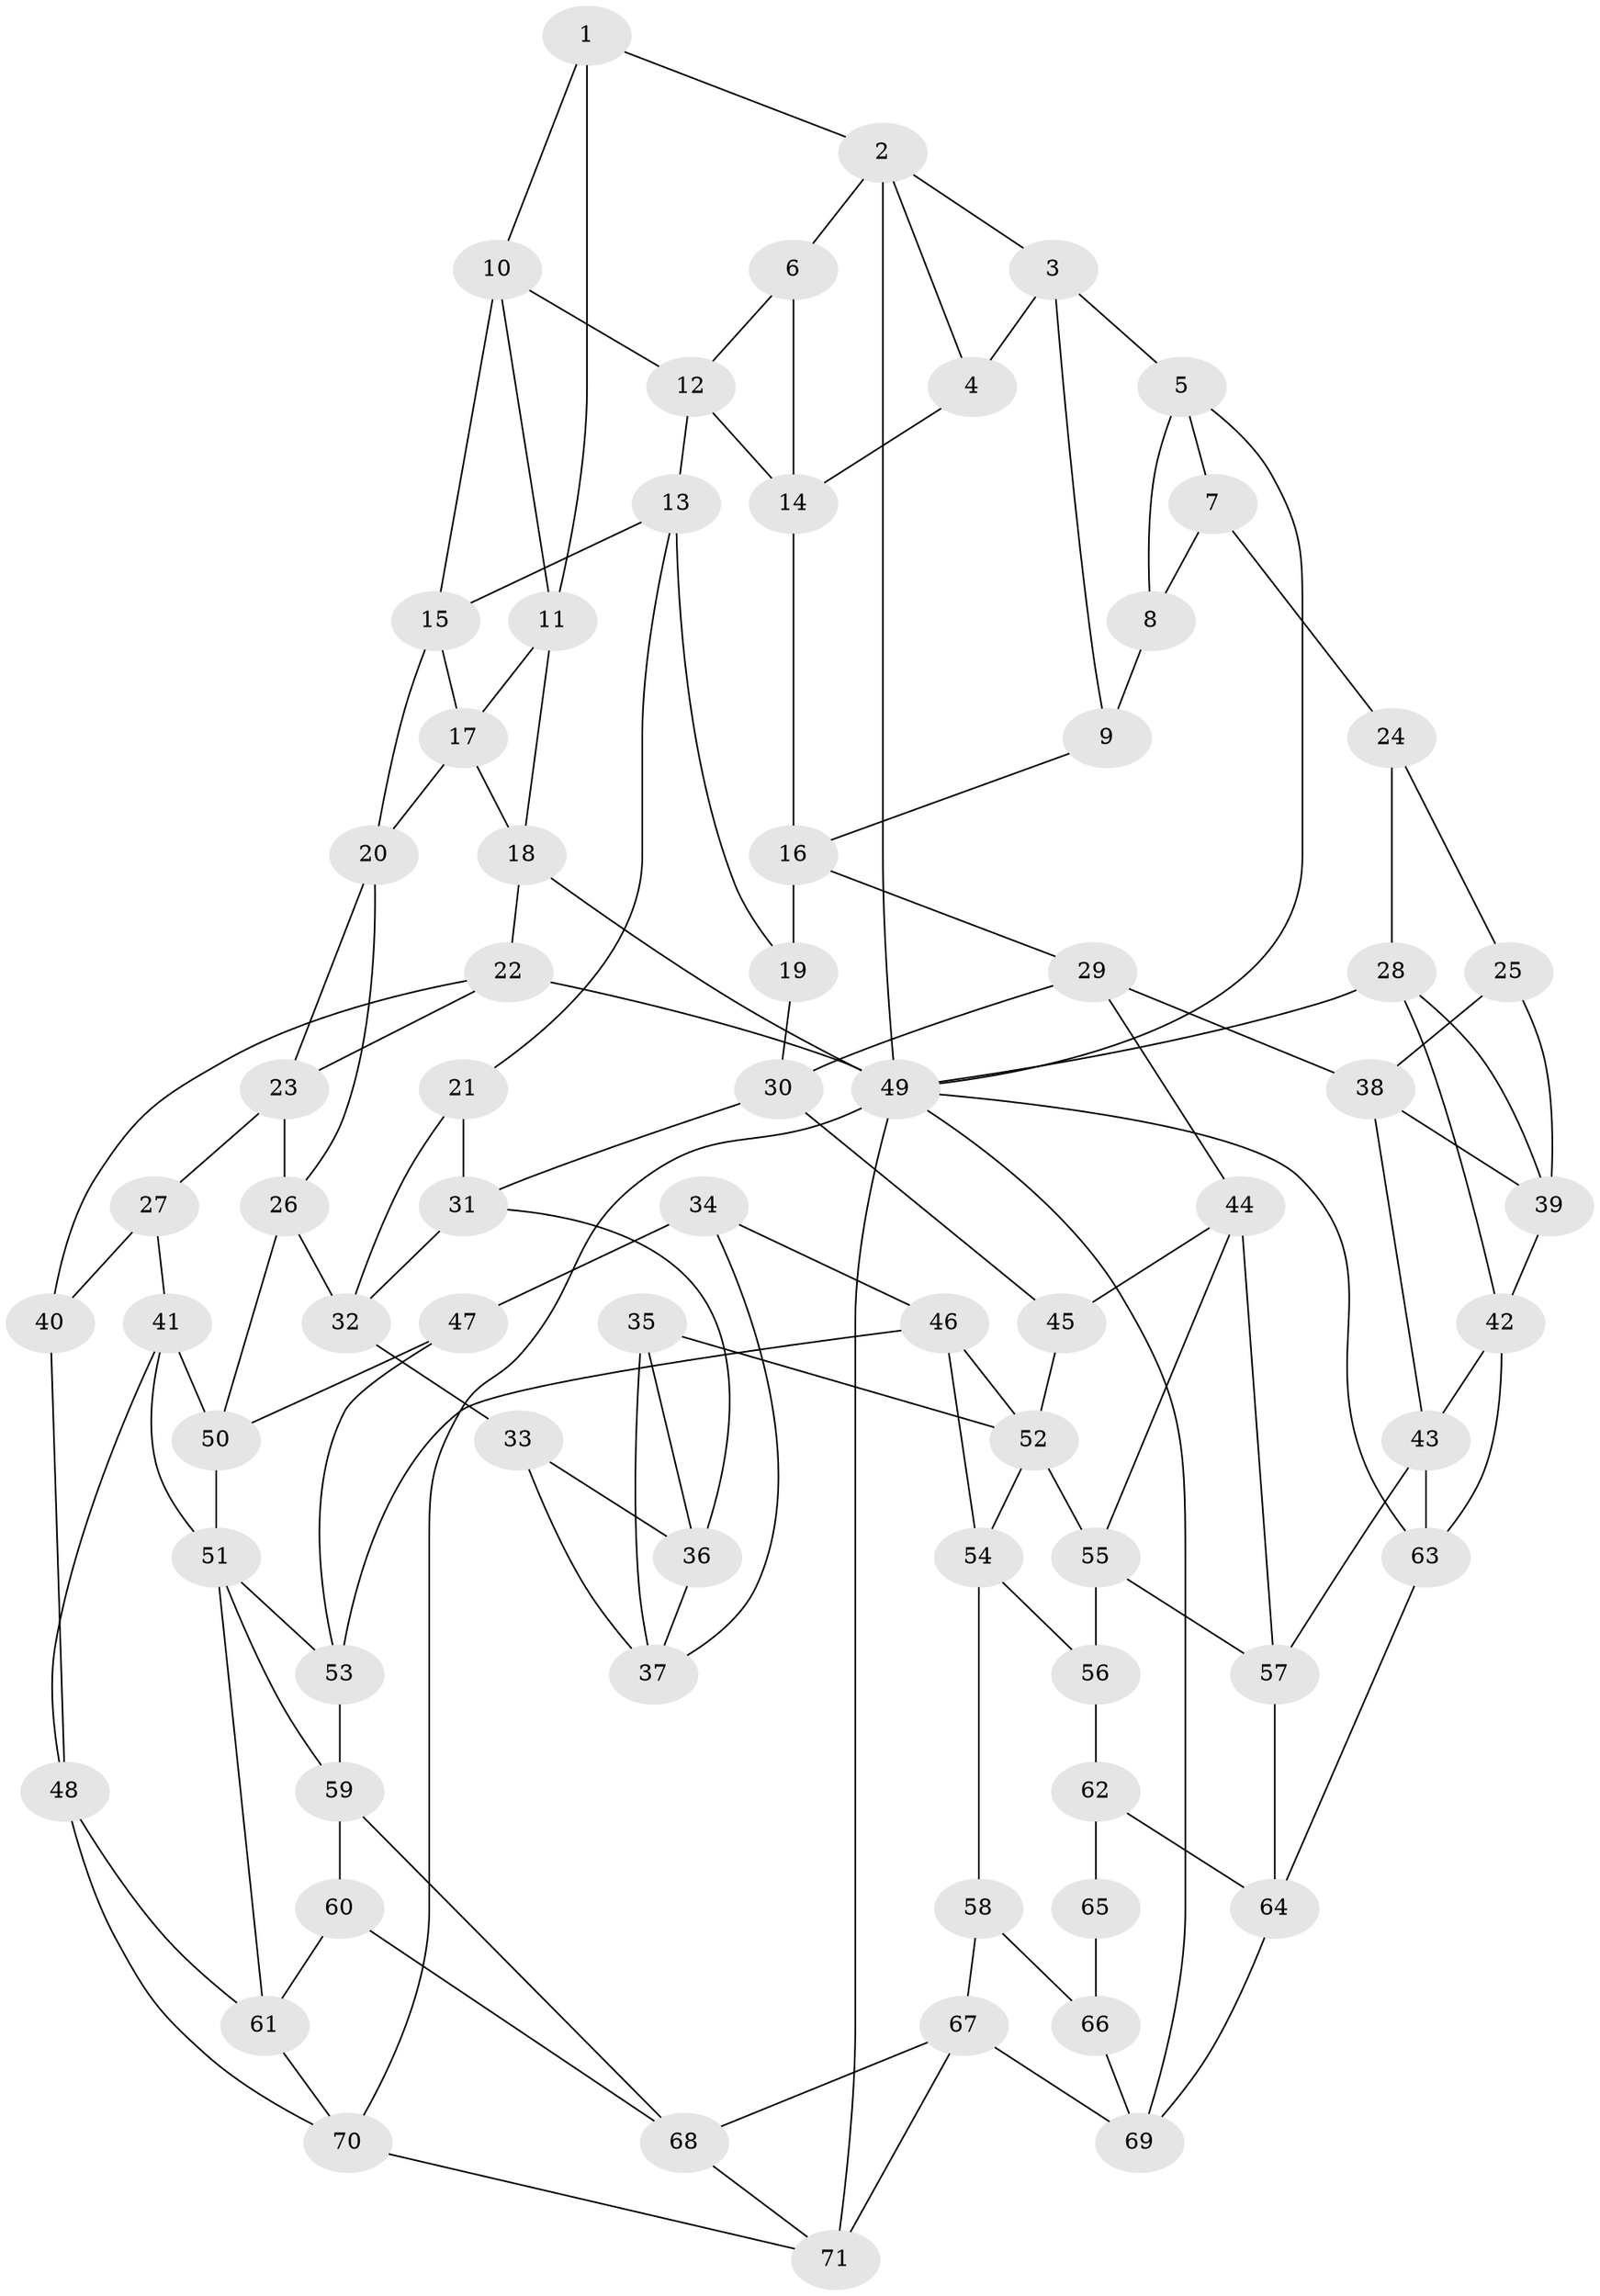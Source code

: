 // original degree distribution, {3: 0.014184397163120567, 4: 0.2198581560283688, 5: 0.5673758865248227, 6: 0.19858156028368795}
// Generated by graph-tools (version 1.1) at 2025/27/03/09/25 03:27:05]
// undirected, 71 vertices, 134 edges
graph export_dot {
graph [start="1"]
  node [color=gray90,style=filled];
  1;
  2;
  3;
  4;
  5;
  6;
  7;
  8;
  9;
  10;
  11;
  12;
  13;
  14;
  15;
  16;
  17;
  18;
  19;
  20;
  21;
  22;
  23;
  24;
  25;
  26;
  27;
  28;
  29;
  30;
  31;
  32;
  33;
  34;
  35;
  36;
  37;
  38;
  39;
  40;
  41;
  42;
  43;
  44;
  45;
  46;
  47;
  48;
  49;
  50;
  51;
  52;
  53;
  54;
  55;
  56;
  57;
  58;
  59;
  60;
  61;
  62;
  63;
  64;
  65;
  66;
  67;
  68;
  69;
  70;
  71;
  1 -- 2 [weight=1.0];
  1 -- 10 [weight=1.0];
  1 -- 11 [weight=1.0];
  2 -- 3 [weight=1.0];
  2 -- 4 [weight=1.0];
  2 -- 6 [weight=1.0];
  2 -- 49 [weight=2.0];
  3 -- 4 [weight=1.0];
  3 -- 5 [weight=1.0];
  3 -- 9 [weight=1.0];
  4 -- 14 [weight=1.0];
  5 -- 7 [weight=1.0];
  5 -- 8 [weight=1.0];
  5 -- 49 [weight=1.0];
  6 -- 12 [weight=1.0];
  6 -- 14 [weight=1.0];
  7 -- 8 [weight=1.0];
  7 -- 24 [weight=2.0];
  8 -- 9 [weight=2.0];
  9 -- 16 [weight=1.0];
  10 -- 11 [weight=1.0];
  10 -- 12 [weight=1.0];
  10 -- 15 [weight=1.0];
  11 -- 17 [weight=1.0];
  11 -- 18 [weight=1.0];
  12 -- 13 [weight=1.0];
  12 -- 14 [weight=1.0];
  13 -- 15 [weight=1.0];
  13 -- 19 [weight=1.0];
  13 -- 21 [weight=1.0];
  14 -- 16 [weight=1.0];
  15 -- 17 [weight=1.0];
  15 -- 20 [weight=1.0];
  16 -- 19 [weight=1.0];
  16 -- 29 [weight=1.0];
  17 -- 18 [weight=1.0];
  17 -- 20 [weight=1.0];
  18 -- 22 [weight=1.0];
  18 -- 49 [weight=1.0];
  19 -- 30 [weight=1.0];
  20 -- 23 [weight=1.0];
  20 -- 26 [weight=1.0];
  21 -- 31 [weight=1.0];
  21 -- 32 [weight=1.0];
  22 -- 23 [weight=1.0];
  22 -- 40 [weight=1.0];
  22 -- 49 [weight=1.0];
  23 -- 26 [weight=1.0];
  23 -- 27 [weight=1.0];
  24 -- 25 [weight=1.0];
  24 -- 28 [weight=1.0];
  25 -- 38 [weight=1.0];
  25 -- 39 [weight=1.0];
  26 -- 32 [weight=1.0];
  26 -- 50 [weight=1.0];
  27 -- 40 [weight=2.0];
  27 -- 41 [weight=1.0];
  28 -- 39 [weight=1.0];
  28 -- 42 [weight=1.0];
  28 -- 49 [weight=1.0];
  29 -- 30 [weight=1.0];
  29 -- 38 [weight=1.0];
  29 -- 44 [weight=1.0];
  30 -- 31 [weight=1.0];
  30 -- 45 [weight=1.0];
  31 -- 32 [weight=1.0];
  31 -- 36 [weight=1.0];
  32 -- 33 [weight=1.0];
  33 -- 36 [weight=1.0];
  33 -- 37 [weight=1.0];
  34 -- 37 [weight=1.0];
  34 -- 46 [weight=1.0];
  34 -- 47 [weight=1.0];
  35 -- 36 [weight=1.0];
  35 -- 37 [weight=1.0];
  35 -- 52 [weight=1.0];
  36 -- 37 [weight=1.0];
  38 -- 39 [weight=1.0];
  38 -- 43 [weight=1.0];
  39 -- 42 [weight=1.0];
  40 -- 48 [weight=1.0];
  41 -- 48 [weight=1.0];
  41 -- 50 [weight=1.0];
  41 -- 51 [weight=1.0];
  42 -- 43 [weight=1.0];
  42 -- 63 [weight=1.0];
  43 -- 57 [weight=1.0];
  43 -- 63 [weight=1.0];
  44 -- 45 [weight=1.0];
  44 -- 55 [weight=1.0];
  44 -- 57 [weight=1.0];
  45 -- 52 [weight=2.0];
  46 -- 52 [weight=1.0];
  46 -- 53 [weight=1.0];
  46 -- 54 [weight=1.0];
  47 -- 50 [weight=2.0];
  47 -- 53 [weight=1.0];
  48 -- 61 [weight=1.0];
  48 -- 70 [weight=1.0];
  49 -- 63 [weight=1.0];
  49 -- 69 [weight=1.0];
  49 -- 70 [weight=1.0];
  49 -- 71 [weight=1.0];
  50 -- 51 [weight=2.0];
  51 -- 53 [weight=1.0];
  51 -- 59 [weight=1.0];
  51 -- 61 [weight=1.0];
  52 -- 54 [weight=1.0];
  52 -- 55 [weight=1.0];
  53 -- 59 [weight=1.0];
  54 -- 56 [weight=1.0];
  54 -- 58 [weight=1.0];
  55 -- 56 [weight=1.0];
  55 -- 57 [weight=1.0];
  56 -- 62 [weight=1.0];
  57 -- 64 [weight=1.0];
  58 -- 66 [weight=1.0];
  58 -- 67 [weight=1.0];
  59 -- 60 [weight=1.0];
  59 -- 68 [weight=1.0];
  60 -- 61 [weight=1.0];
  60 -- 68 [weight=1.0];
  61 -- 70 [weight=1.0];
  62 -- 64 [weight=1.0];
  62 -- 65 [weight=2.0];
  63 -- 64 [weight=1.0];
  64 -- 69 [weight=1.0];
  65 -- 66 [weight=2.0];
  66 -- 69 [weight=1.0];
  67 -- 68 [weight=1.0];
  67 -- 69 [weight=1.0];
  67 -- 71 [weight=1.0];
  68 -- 71 [weight=1.0];
  70 -- 71 [weight=1.0];
}
